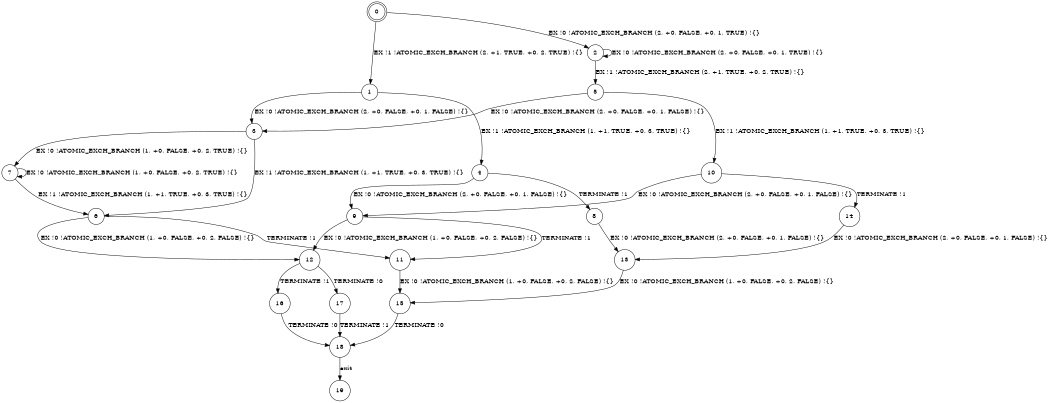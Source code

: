 digraph BCG {
size = "7, 10.5";
center = TRUE;
node [shape = circle];
0 [peripheries = 2];
0 -> 1 [label = "EX !1 !ATOMIC_EXCH_BRANCH (2, +1, TRUE, +0, 2, TRUE) !{}"];
0 -> 2 [label = "EX !0 !ATOMIC_EXCH_BRANCH (2, +0, FALSE, +0, 1, TRUE) !{}"];
1 -> 3 [label = "EX !0 !ATOMIC_EXCH_BRANCH (2, +0, FALSE, +0, 1, FALSE) !{}"];
1 -> 4 [label = "EX !1 !ATOMIC_EXCH_BRANCH (1, +1, TRUE, +0, 3, TRUE) !{}"];
2 -> 5 [label = "EX !1 !ATOMIC_EXCH_BRANCH (2, +1, TRUE, +0, 2, TRUE) !{}"];
2 -> 2 [label = "EX !0 !ATOMIC_EXCH_BRANCH (2, +0, FALSE, +0, 1, TRUE) !{}"];
3 -> 6 [label = "EX !1 !ATOMIC_EXCH_BRANCH (1, +1, TRUE, +0, 3, TRUE) !{}"];
3 -> 7 [label = "EX !0 !ATOMIC_EXCH_BRANCH (1, +0, FALSE, +0, 2, TRUE) !{}"];
4 -> 8 [label = "TERMINATE !1"];
4 -> 9 [label = "EX !0 !ATOMIC_EXCH_BRANCH (2, +0, FALSE, +0, 1, FALSE) !{}"];
5 -> 10 [label = "EX !1 !ATOMIC_EXCH_BRANCH (1, +1, TRUE, +0, 3, TRUE) !{}"];
5 -> 3 [label = "EX !0 !ATOMIC_EXCH_BRANCH (2, +0, FALSE, +0, 1, FALSE) !{}"];
6 -> 11 [label = "TERMINATE !1"];
6 -> 12 [label = "EX !0 !ATOMIC_EXCH_BRANCH (1, +0, FALSE, +0, 2, FALSE) !{}"];
7 -> 6 [label = "EX !1 !ATOMIC_EXCH_BRANCH (1, +1, TRUE, +0, 3, TRUE) !{}"];
7 -> 7 [label = "EX !0 !ATOMIC_EXCH_BRANCH (1, +0, FALSE, +0, 2, TRUE) !{}"];
8 -> 13 [label = "EX !0 !ATOMIC_EXCH_BRANCH (2, +0, FALSE, +0, 1, FALSE) !{}"];
9 -> 11 [label = "TERMINATE !1"];
9 -> 12 [label = "EX !0 !ATOMIC_EXCH_BRANCH (1, +0, FALSE, +0, 2, FALSE) !{}"];
10 -> 14 [label = "TERMINATE !1"];
10 -> 9 [label = "EX !0 !ATOMIC_EXCH_BRANCH (2, +0, FALSE, +0, 1, FALSE) !{}"];
11 -> 15 [label = "EX !0 !ATOMIC_EXCH_BRANCH (1, +0, FALSE, +0, 2, FALSE) !{}"];
12 -> 16 [label = "TERMINATE !1"];
12 -> 17 [label = "TERMINATE !0"];
13 -> 15 [label = "EX !0 !ATOMIC_EXCH_BRANCH (1, +0, FALSE, +0, 2, FALSE) !{}"];
14 -> 13 [label = "EX !0 !ATOMIC_EXCH_BRANCH (2, +0, FALSE, +0, 1, FALSE) !{}"];
15 -> 18 [label = "TERMINATE !0"];
16 -> 18 [label = "TERMINATE !0"];
17 -> 18 [label = "TERMINATE !1"];
18 -> 19 [label = "exit"];
}
